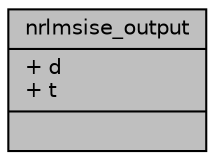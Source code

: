 digraph "nrlmsise_output"
{
 // INTERACTIVE_SVG=YES
  edge [fontname="Helvetica",fontsize="10",labelfontname="Helvetica",labelfontsize="10"];
  node [fontname="Helvetica",fontsize="10",shape=record];
  Node1 [label="{nrlmsise_output\n|+ d\l+ t\l|}",height=0.2,width=0.4,color="black", fillcolor="grey75", style="filled", fontcolor="black"];
}
